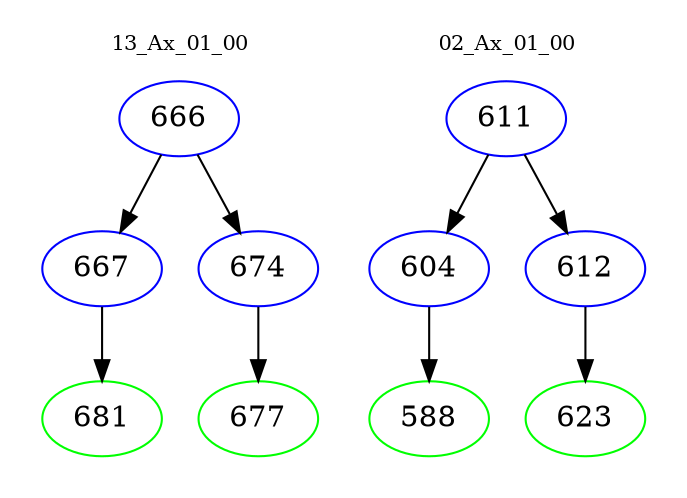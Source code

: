 digraph{
subgraph cluster_0 {
color = white
label = "13_Ax_01_00";
fontsize=10;
T0_666 [label="666", color="blue"]
T0_666 -> T0_667 [color="black"]
T0_667 [label="667", color="blue"]
T0_667 -> T0_681 [color="black"]
T0_681 [label="681", color="green"]
T0_666 -> T0_674 [color="black"]
T0_674 [label="674", color="blue"]
T0_674 -> T0_677 [color="black"]
T0_677 [label="677", color="green"]
}
subgraph cluster_1 {
color = white
label = "02_Ax_01_00";
fontsize=10;
T1_611 [label="611", color="blue"]
T1_611 -> T1_604 [color="black"]
T1_604 [label="604", color="blue"]
T1_604 -> T1_588 [color="black"]
T1_588 [label="588", color="green"]
T1_611 -> T1_612 [color="black"]
T1_612 [label="612", color="blue"]
T1_612 -> T1_623 [color="black"]
T1_623 [label="623", color="green"]
}
}
